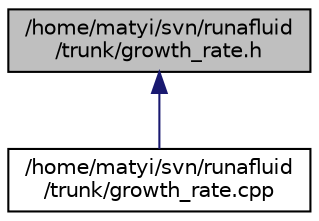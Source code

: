 digraph "/home/matyi/svn/runafluid/trunk/growth_rate.h"
{
  edge [fontname="Helvetica",fontsize="10",labelfontname="Helvetica",labelfontsize="10"];
  node [fontname="Helvetica",fontsize="10",shape=record];
  Node1 [label="/home/matyi/svn/runafluid\l/trunk/growth_rate.h",height=0.2,width=0.4,color="black", fillcolor="grey75", style="filled", fontcolor="black"];
  Node1 -> Node2 [dir="back",color="midnightblue",fontsize="10",style="solid",fontname="Helvetica"];
  Node2 [label="/home/matyi/svn/runafluid\l/trunk/growth_rate.cpp",height=0.2,width=0.4,color="black", fillcolor="white", style="filled",URL="$growth__rate_8cpp.html"];
}
